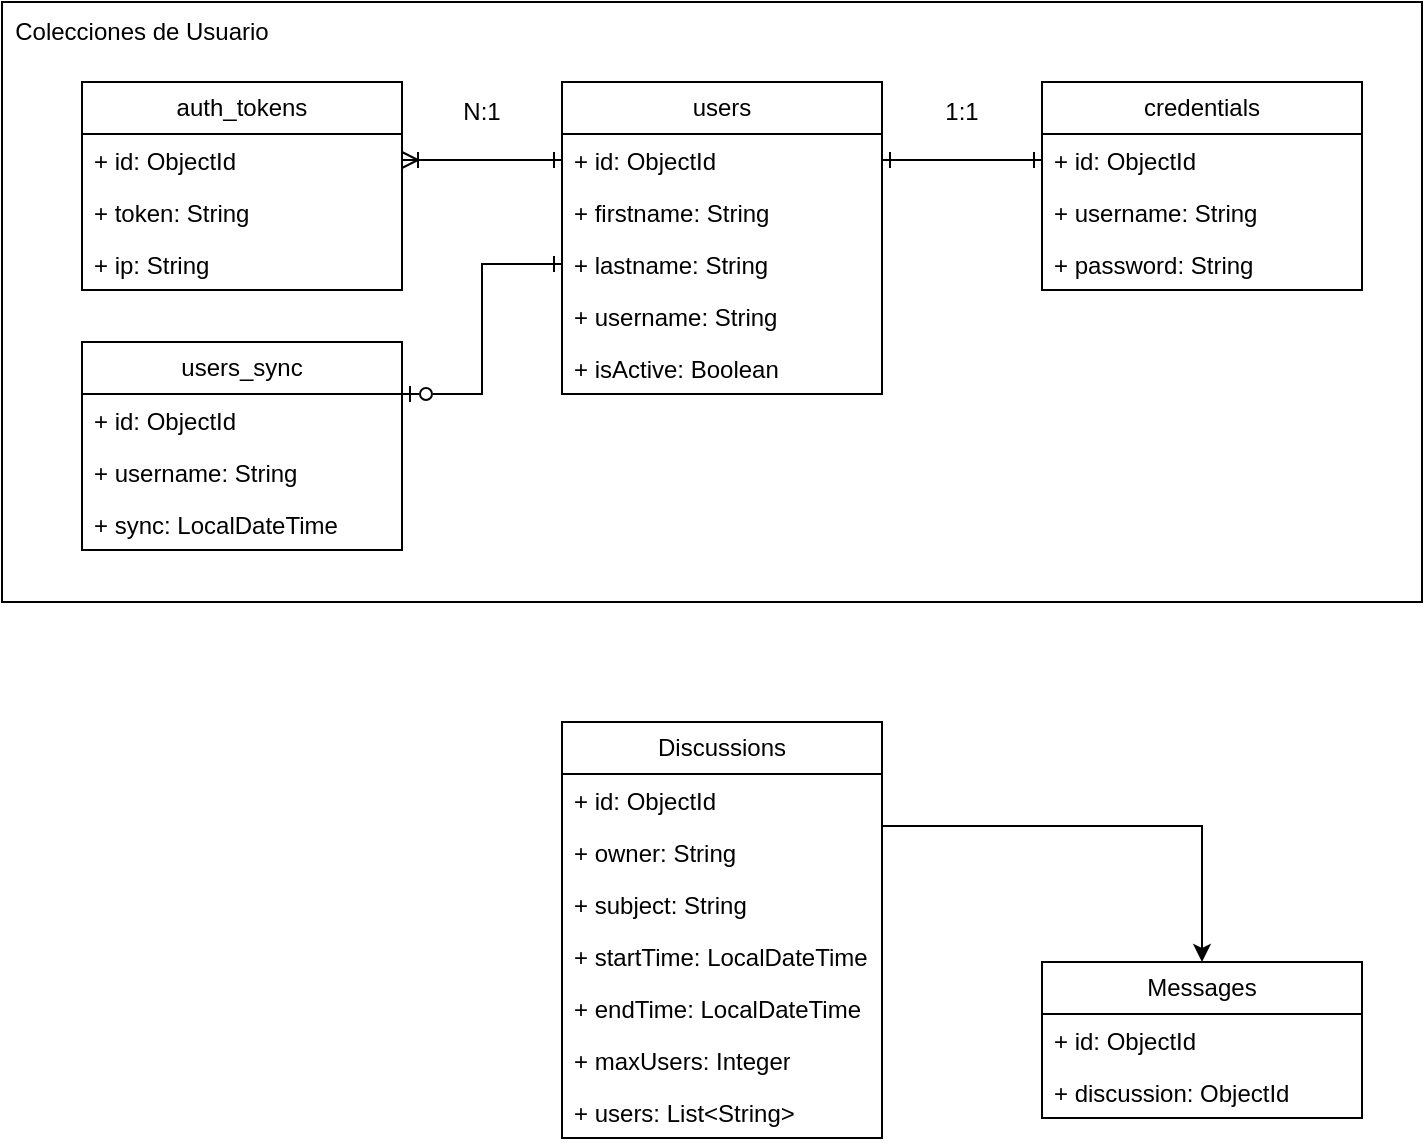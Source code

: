 <mxfile version="26.1.1">
  <diagram name="Página-1" id="C5xtpw6ddtrX_N9rD_HK">
    <mxGraphModel dx="1811" dy="656" grid="1" gridSize="10" guides="1" tooltips="1" connect="1" arrows="1" fold="1" page="1" pageScale="1" pageWidth="827" pageHeight="1169" math="0" shadow="0">
      <root>
        <mxCell id="0" />
        <mxCell id="1" parent="0" />
        <mxCell id="7saHQ1nE8mdV2_di4wL9-16" value="" style="rounded=0;whiteSpace=wrap;html=1;fillColor=none;" parent="1" vertex="1">
          <mxGeometry x="-120" y="80" width="710" height="300" as="geometry" />
        </mxCell>
        <mxCell id="z7f8XWV4TtaLsZaFzs3m-6" value="users" style="swimlane;fontStyle=0;childLayout=stackLayout;horizontal=1;startSize=26;fillColor=default;horizontalStack=0;resizeParent=1;resizeParentMax=0;resizeLast=0;collapsible=1;marginBottom=0;whiteSpace=wrap;html=1;" parent="1" vertex="1">
          <mxGeometry x="160" y="120" width="160" height="156" as="geometry" />
        </mxCell>
        <mxCell id="z7f8XWV4TtaLsZaFzs3m-7" value="+ id: ObjectId" style="text;strokeColor=none;fillColor=none;align=left;verticalAlign=top;spacingLeft=4;spacingRight=4;overflow=hidden;rotatable=0;points=[[0,0.5],[1,0.5]];portConstraint=eastwest;whiteSpace=wrap;html=1;" parent="z7f8XWV4TtaLsZaFzs3m-6" vertex="1">
          <mxGeometry y="26" width="160" height="26" as="geometry" />
        </mxCell>
        <mxCell id="z7f8XWV4TtaLsZaFzs3m-8" value="+ firstname: String" style="text;strokeColor=none;fillColor=none;align=left;verticalAlign=top;spacingLeft=4;spacingRight=4;overflow=hidden;rotatable=0;points=[[0,0.5],[1,0.5]];portConstraint=eastwest;whiteSpace=wrap;html=1;" parent="z7f8XWV4TtaLsZaFzs3m-6" vertex="1">
          <mxGeometry y="52" width="160" height="26" as="geometry" />
        </mxCell>
        <mxCell id="z7f8XWV4TtaLsZaFzs3m-9" value="+ lastname: String" style="text;strokeColor=none;fillColor=none;align=left;verticalAlign=top;spacingLeft=4;spacingRight=4;overflow=hidden;rotatable=0;points=[[0,0.5],[1,0.5]];portConstraint=eastwest;whiteSpace=wrap;html=1;" parent="z7f8XWV4TtaLsZaFzs3m-6" vertex="1">
          <mxGeometry y="78" width="160" height="26" as="geometry" />
        </mxCell>
        <mxCell id="z7f8XWV4TtaLsZaFzs3m-11" value="+ username: String" style="text;strokeColor=none;fillColor=none;align=left;verticalAlign=top;spacingLeft=4;spacingRight=4;overflow=hidden;rotatable=0;points=[[0,0.5],[1,0.5]];portConstraint=eastwest;whiteSpace=wrap;html=1;" parent="z7f8XWV4TtaLsZaFzs3m-6" vertex="1">
          <mxGeometry y="104" width="160" height="26" as="geometry" />
        </mxCell>
        <mxCell id="7saHQ1nE8mdV2_di4wL9-6" value="+ isActive: Boolean" style="text;strokeColor=none;fillColor=none;align=left;verticalAlign=top;spacingLeft=4;spacingRight=4;overflow=hidden;rotatable=0;points=[[0,0.5],[1,0.5]];portConstraint=eastwest;whiteSpace=wrap;html=1;" parent="z7f8XWV4TtaLsZaFzs3m-6" vertex="1">
          <mxGeometry y="130" width="160" height="26" as="geometry" />
        </mxCell>
        <mxCell id="z7f8XWV4TtaLsZaFzs3m-12" value="credentials" style="swimlane;fontStyle=0;childLayout=stackLayout;horizontal=1;startSize=26;fillColor=default;horizontalStack=0;resizeParent=1;resizeParentMax=0;resizeLast=0;collapsible=1;marginBottom=0;whiteSpace=wrap;html=1;" parent="1" vertex="1">
          <mxGeometry x="400" y="120" width="160" height="104" as="geometry" />
        </mxCell>
        <mxCell id="z7f8XWV4TtaLsZaFzs3m-13" value="+ id: ObjectId" style="text;strokeColor=none;fillColor=none;align=left;verticalAlign=top;spacingLeft=4;spacingRight=4;overflow=hidden;rotatable=0;points=[[0,0.5],[1,0.5]];portConstraint=eastwest;whiteSpace=wrap;html=1;" parent="z7f8XWV4TtaLsZaFzs3m-12" vertex="1">
          <mxGeometry y="26" width="160" height="26" as="geometry" />
        </mxCell>
        <mxCell id="z7f8XWV4TtaLsZaFzs3m-14" value="+ username: String" style="text;strokeColor=none;fillColor=none;align=left;verticalAlign=top;spacingLeft=4;spacingRight=4;overflow=hidden;rotatable=0;points=[[0,0.5],[1,0.5]];portConstraint=eastwest;whiteSpace=wrap;html=1;" parent="z7f8XWV4TtaLsZaFzs3m-12" vertex="1">
          <mxGeometry y="52" width="160" height="26" as="geometry" />
        </mxCell>
        <mxCell id="z7f8XWV4TtaLsZaFzs3m-16" value="+ password: String" style="text;strokeColor=none;fillColor=none;align=left;verticalAlign=top;spacingLeft=4;spacingRight=4;overflow=hidden;rotatable=0;points=[[0,0.5],[1,0.5]];portConstraint=eastwest;whiteSpace=wrap;html=1;" parent="z7f8XWV4TtaLsZaFzs3m-12" vertex="1">
          <mxGeometry y="78" width="160" height="26" as="geometry" />
        </mxCell>
        <mxCell id="z7f8XWV4TtaLsZaFzs3m-35" style="edgeStyle=orthogonalEdgeStyle;rounded=0;orthogonalLoop=1;jettySize=auto;html=1;exitX=1;exitY=0.25;exitDx=0;exitDy=0;entryX=0.5;entryY=0;entryDx=0;entryDy=0;" parent="1" source="z7f8XWV4TtaLsZaFzs3m-19" target="z7f8XWV4TtaLsZaFzs3m-25" edge="1">
          <mxGeometry relative="1" as="geometry" />
        </mxCell>
        <mxCell id="z7f8XWV4TtaLsZaFzs3m-19" value="Discussions" style="swimlane;fontStyle=0;childLayout=stackLayout;horizontal=1;startSize=26;fillColor=default;horizontalStack=0;resizeParent=1;resizeParentMax=0;resizeLast=0;collapsible=1;marginBottom=0;whiteSpace=wrap;html=1;" parent="1" vertex="1">
          <mxGeometry x="160" y="440" width="160" height="208" as="geometry" />
        </mxCell>
        <mxCell id="z7f8XWV4TtaLsZaFzs3m-20" value="+ id: ObjectId" style="text;strokeColor=none;fillColor=none;align=left;verticalAlign=top;spacingLeft=4;spacingRight=4;overflow=hidden;rotatable=0;points=[[0,0.5],[1,0.5]];portConstraint=eastwest;whiteSpace=wrap;html=1;" parent="z7f8XWV4TtaLsZaFzs3m-19" vertex="1">
          <mxGeometry y="26" width="160" height="26" as="geometry" />
        </mxCell>
        <mxCell id="gvYZ2PyHS8RrbboZ04tL-5" value="+ owner: String" style="text;strokeColor=none;fillColor=none;align=left;verticalAlign=top;spacingLeft=4;spacingRight=4;overflow=hidden;rotatable=0;points=[[0,0.5],[1,0.5]];portConstraint=eastwest;whiteSpace=wrap;html=1;" vertex="1" parent="z7f8XWV4TtaLsZaFzs3m-19">
          <mxGeometry y="52" width="160" height="26" as="geometry" />
        </mxCell>
        <mxCell id="gvYZ2PyHS8RrbboZ04tL-6" value="+ subject: String" style="text;strokeColor=none;fillColor=none;align=left;verticalAlign=top;spacingLeft=4;spacingRight=4;overflow=hidden;rotatable=0;points=[[0,0.5],[1,0.5]];portConstraint=eastwest;whiteSpace=wrap;html=1;" vertex="1" parent="z7f8XWV4TtaLsZaFzs3m-19">
          <mxGeometry y="78" width="160" height="26" as="geometry" />
        </mxCell>
        <mxCell id="gvYZ2PyHS8RrbboZ04tL-8" value="+ startTime: LocalDateTime" style="text;strokeColor=none;fillColor=none;align=left;verticalAlign=top;spacingLeft=4;spacingRight=4;overflow=hidden;rotatable=0;points=[[0,0.5],[1,0.5]];portConstraint=eastwest;whiteSpace=wrap;html=1;" vertex="1" parent="z7f8XWV4TtaLsZaFzs3m-19">
          <mxGeometry y="104" width="160" height="26" as="geometry" />
        </mxCell>
        <mxCell id="gvYZ2PyHS8RrbboZ04tL-7" value="+ endTime: LocalDateTime" style="text;strokeColor=none;fillColor=none;align=left;verticalAlign=top;spacingLeft=4;spacingRight=4;overflow=hidden;rotatable=0;points=[[0,0.5],[1,0.5]];portConstraint=eastwest;whiteSpace=wrap;html=1;" vertex="1" parent="z7f8XWV4TtaLsZaFzs3m-19">
          <mxGeometry y="130" width="160" height="26" as="geometry" />
        </mxCell>
        <mxCell id="gvYZ2PyHS8RrbboZ04tL-9" value="+ maxUsers: Integer" style="text;strokeColor=none;fillColor=none;align=left;verticalAlign=top;spacingLeft=4;spacingRight=4;overflow=hidden;rotatable=0;points=[[0,0.5],[1,0.5]];portConstraint=eastwest;whiteSpace=wrap;html=1;" vertex="1" parent="z7f8XWV4TtaLsZaFzs3m-19">
          <mxGeometry y="156" width="160" height="26" as="geometry" />
        </mxCell>
        <mxCell id="gvYZ2PyHS8RrbboZ04tL-10" value="+ users: List&amp;lt;String&amp;gt;" style="text;strokeColor=none;fillColor=none;align=left;verticalAlign=top;spacingLeft=4;spacingRight=4;overflow=hidden;rotatable=0;points=[[0,0.5],[1,0.5]];portConstraint=eastwest;whiteSpace=wrap;html=1;" vertex="1" parent="z7f8XWV4TtaLsZaFzs3m-19">
          <mxGeometry y="182" width="160" height="26" as="geometry" />
        </mxCell>
        <mxCell id="z7f8XWV4TtaLsZaFzs3m-25" value="Messages" style="swimlane;fontStyle=0;childLayout=stackLayout;horizontal=1;startSize=26;fillColor=default;horizontalStack=0;resizeParent=1;resizeParentMax=0;resizeLast=0;collapsible=1;marginBottom=0;whiteSpace=wrap;html=1;" parent="1" vertex="1">
          <mxGeometry x="400" y="560" width="160" height="78" as="geometry" />
        </mxCell>
        <mxCell id="z7f8XWV4TtaLsZaFzs3m-26" value="+ id: ObjectId" style="text;strokeColor=none;fillColor=none;align=left;verticalAlign=top;spacingLeft=4;spacingRight=4;overflow=hidden;rotatable=0;points=[[0,0.5],[1,0.5]];portConstraint=eastwest;whiteSpace=wrap;html=1;" parent="z7f8XWV4TtaLsZaFzs3m-25" vertex="1">
          <mxGeometry y="26" width="160" height="26" as="geometry" />
        </mxCell>
        <mxCell id="z7f8XWV4TtaLsZaFzs3m-36" value="+ discussion: ObjectId" style="text;strokeColor=none;fillColor=none;align=left;verticalAlign=top;spacingLeft=4;spacingRight=4;overflow=hidden;rotatable=0;points=[[0,0.5],[1,0.5]];portConstraint=eastwest;whiteSpace=wrap;html=1;" parent="z7f8XWV4TtaLsZaFzs3m-25" vertex="1">
          <mxGeometry y="52" width="160" height="26" as="geometry" />
        </mxCell>
        <mxCell id="z7f8XWV4TtaLsZaFzs3m-34" style="edgeStyle=orthogonalEdgeStyle;rounded=0;orthogonalLoop=1;jettySize=auto;html=1;exitX=1;exitY=0.5;exitDx=0;exitDy=0;entryX=0.5;entryY=0;entryDx=0;entryDy=0;" parent="1" target="z7f8XWV4TtaLsZaFzs3m-25" edge="1">
          <mxGeometry relative="1" as="geometry" />
        </mxCell>
        <mxCell id="7saHQ1nE8mdV2_di4wL9-1" value="auth_tokens" style="swimlane;fontStyle=0;childLayout=stackLayout;horizontal=1;startSize=26;fillColor=default;horizontalStack=0;resizeParent=1;resizeParentMax=0;resizeLast=0;collapsible=1;marginBottom=0;whiteSpace=wrap;html=1;" parent="1" vertex="1">
          <mxGeometry x="-80" y="120" width="160" height="104" as="geometry" />
        </mxCell>
        <mxCell id="7saHQ1nE8mdV2_di4wL9-2" value="+ id: ObjectId" style="text;strokeColor=none;fillColor=none;align=left;verticalAlign=top;spacingLeft=4;spacingRight=4;overflow=hidden;rotatable=0;points=[[0,0.5],[1,0.5]];portConstraint=eastwest;whiteSpace=wrap;html=1;" parent="7saHQ1nE8mdV2_di4wL9-1" vertex="1">
          <mxGeometry y="26" width="160" height="26" as="geometry" />
        </mxCell>
        <mxCell id="7saHQ1nE8mdV2_di4wL9-3" value="+ token: String" style="text;strokeColor=none;fillColor=none;align=left;verticalAlign=top;spacingLeft=4;spacingRight=4;overflow=hidden;rotatable=0;points=[[0,0.5],[1,0.5]];portConstraint=eastwest;whiteSpace=wrap;html=1;" parent="7saHQ1nE8mdV2_di4wL9-1" vertex="1">
          <mxGeometry y="52" width="160" height="26" as="geometry" />
        </mxCell>
        <mxCell id="7saHQ1nE8mdV2_di4wL9-18" value="+ ip: String" style="text;strokeColor=none;fillColor=none;align=left;verticalAlign=top;spacingLeft=4;spacingRight=4;overflow=hidden;rotatable=0;points=[[0,0.5],[1,0.5]];portConstraint=eastwest;whiteSpace=wrap;html=1;" parent="7saHQ1nE8mdV2_di4wL9-1" vertex="1">
          <mxGeometry y="78" width="160" height="26" as="geometry" />
        </mxCell>
        <mxCell id="7saHQ1nE8mdV2_di4wL9-8" style="edgeStyle=orthogonalEdgeStyle;rounded=0;orthogonalLoop=1;jettySize=auto;html=1;exitX=0;exitY=0.5;exitDx=0;exitDy=0;entryX=1;entryY=0.5;entryDx=0;entryDy=0;endArrow=ERone;startFill=0;endFill=0;startArrow=ERone;" parent="1" source="z7f8XWV4TtaLsZaFzs3m-13" target="z7f8XWV4TtaLsZaFzs3m-7" edge="1">
          <mxGeometry relative="1" as="geometry" />
        </mxCell>
        <mxCell id="7saHQ1nE8mdV2_di4wL9-9" value="users_sync" style="swimlane;fontStyle=0;childLayout=stackLayout;horizontal=1;startSize=26;fillColor=default;horizontalStack=0;resizeParent=1;resizeParentMax=0;resizeLast=0;collapsible=1;marginBottom=0;whiteSpace=wrap;html=1;" parent="1" vertex="1">
          <mxGeometry x="-80" y="250" width="160" height="104" as="geometry" />
        </mxCell>
        <mxCell id="7saHQ1nE8mdV2_di4wL9-10" value="+ id: ObjectId" style="text;strokeColor=none;fillColor=none;align=left;verticalAlign=top;spacingLeft=4;spacingRight=4;overflow=hidden;rotatable=0;points=[[0,0.5],[1,0.5]];portConstraint=eastwest;whiteSpace=wrap;html=1;" parent="7saHQ1nE8mdV2_di4wL9-9" vertex="1">
          <mxGeometry y="26" width="160" height="26" as="geometry" />
        </mxCell>
        <mxCell id="7saHQ1nE8mdV2_di4wL9-11" value="+ username: String" style="text;strokeColor=none;fillColor=none;align=left;verticalAlign=top;spacingLeft=4;spacingRight=4;overflow=hidden;rotatable=0;points=[[0,0.5],[1,0.5]];portConstraint=eastwest;whiteSpace=wrap;html=1;" parent="7saHQ1nE8mdV2_di4wL9-9" vertex="1">
          <mxGeometry y="52" width="160" height="26" as="geometry" />
        </mxCell>
        <mxCell id="7saHQ1nE8mdV2_di4wL9-13" value="+ sync: LocalDateTime" style="text;strokeColor=none;fillColor=none;align=left;verticalAlign=top;spacingLeft=4;spacingRight=4;overflow=hidden;rotatable=0;points=[[0,0.5],[1,0.5]];portConstraint=eastwest;whiteSpace=wrap;html=1;" parent="7saHQ1nE8mdV2_di4wL9-9" vertex="1">
          <mxGeometry y="78" width="160" height="26" as="geometry" />
        </mxCell>
        <mxCell id="7saHQ1nE8mdV2_di4wL9-12" style="edgeStyle=orthogonalEdgeStyle;rounded=0;orthogonalLoop=1;jettySize=auto;html=1;exitX=0;exitY=0.5;exitDx=0;exitDy=0;entryX=1;entryY=0.25;entryDx=0;entryDy=0;endArrow=ERzeroToOne;startFill=0;endFill=0;startArrow=ERone;" parent="1" source="z7f8XWV4TtaLsZaFzs3m-9" target="7saHQ1nE8mdV2_di4wL9-9" edge="1">
          <mxGeometry relative="1" as="geometry" />
        </mxCell>
        <mxCell id="7saHQ1nE8mdV2_di4wL9-17" value="Colecciones de Usuario" style="text;html=1;align=center;verticalAlign=middle;whiteSpace=wrap;rounded=0;" parent="1" vertex="1">
          <mxGeometry x="-120" y="80" width="140" height="30" as="geometry" />
        </mxCell>
        <mxCell id="gvYZ2PyHS8RrbboZ04tL-1" value="1:1" style="text;html=1;align=center;verticalAlign=middle;whiteSpace=wrap;rounded=0;" vertex="1" parent="1">
          <mxGeometry x="330" y="120" width="60" height="30" as="geometry" />
        </mxCell>
        <mxCell id="gvYZ2PyHS8RrbboZ04tL-3" style="edgeStyle=orthogonalEdgeStyle;rounded=0;orthogonalLoop=1;jettySize=auto;html=1;exitX=0;exitY=0.5;exitDx=0;exitDy=0;entryX=1;entryY=0.5;entryDx=0;entryDy=0;endArrow=ERoneToMany;startFill=0;endFill=0;startArrow=ERone;" edge="1" parent="1" source="z7f8XWV4TtaLsZaFzs3m-7" target="7saHQ1nE8mdV2_di4wL9-2">
          <mxGeometry relative="1" as="geometry" />
        </mxCell>
        <mxCell id="gvYZ2PyHS8RrbboZ04tL-4" value="N:1" style="text;html=1;align=center;verticalAlign=middle;whiteSpace=wrap;rounded=0;" vertex="1" parent="1">
          <mxGeometry x="90" y="120" width="60" height="30" as="geometry" />
        </mxCell>
      </root>
    </mxGraphModel>
  </diagram>
</mxfile>
